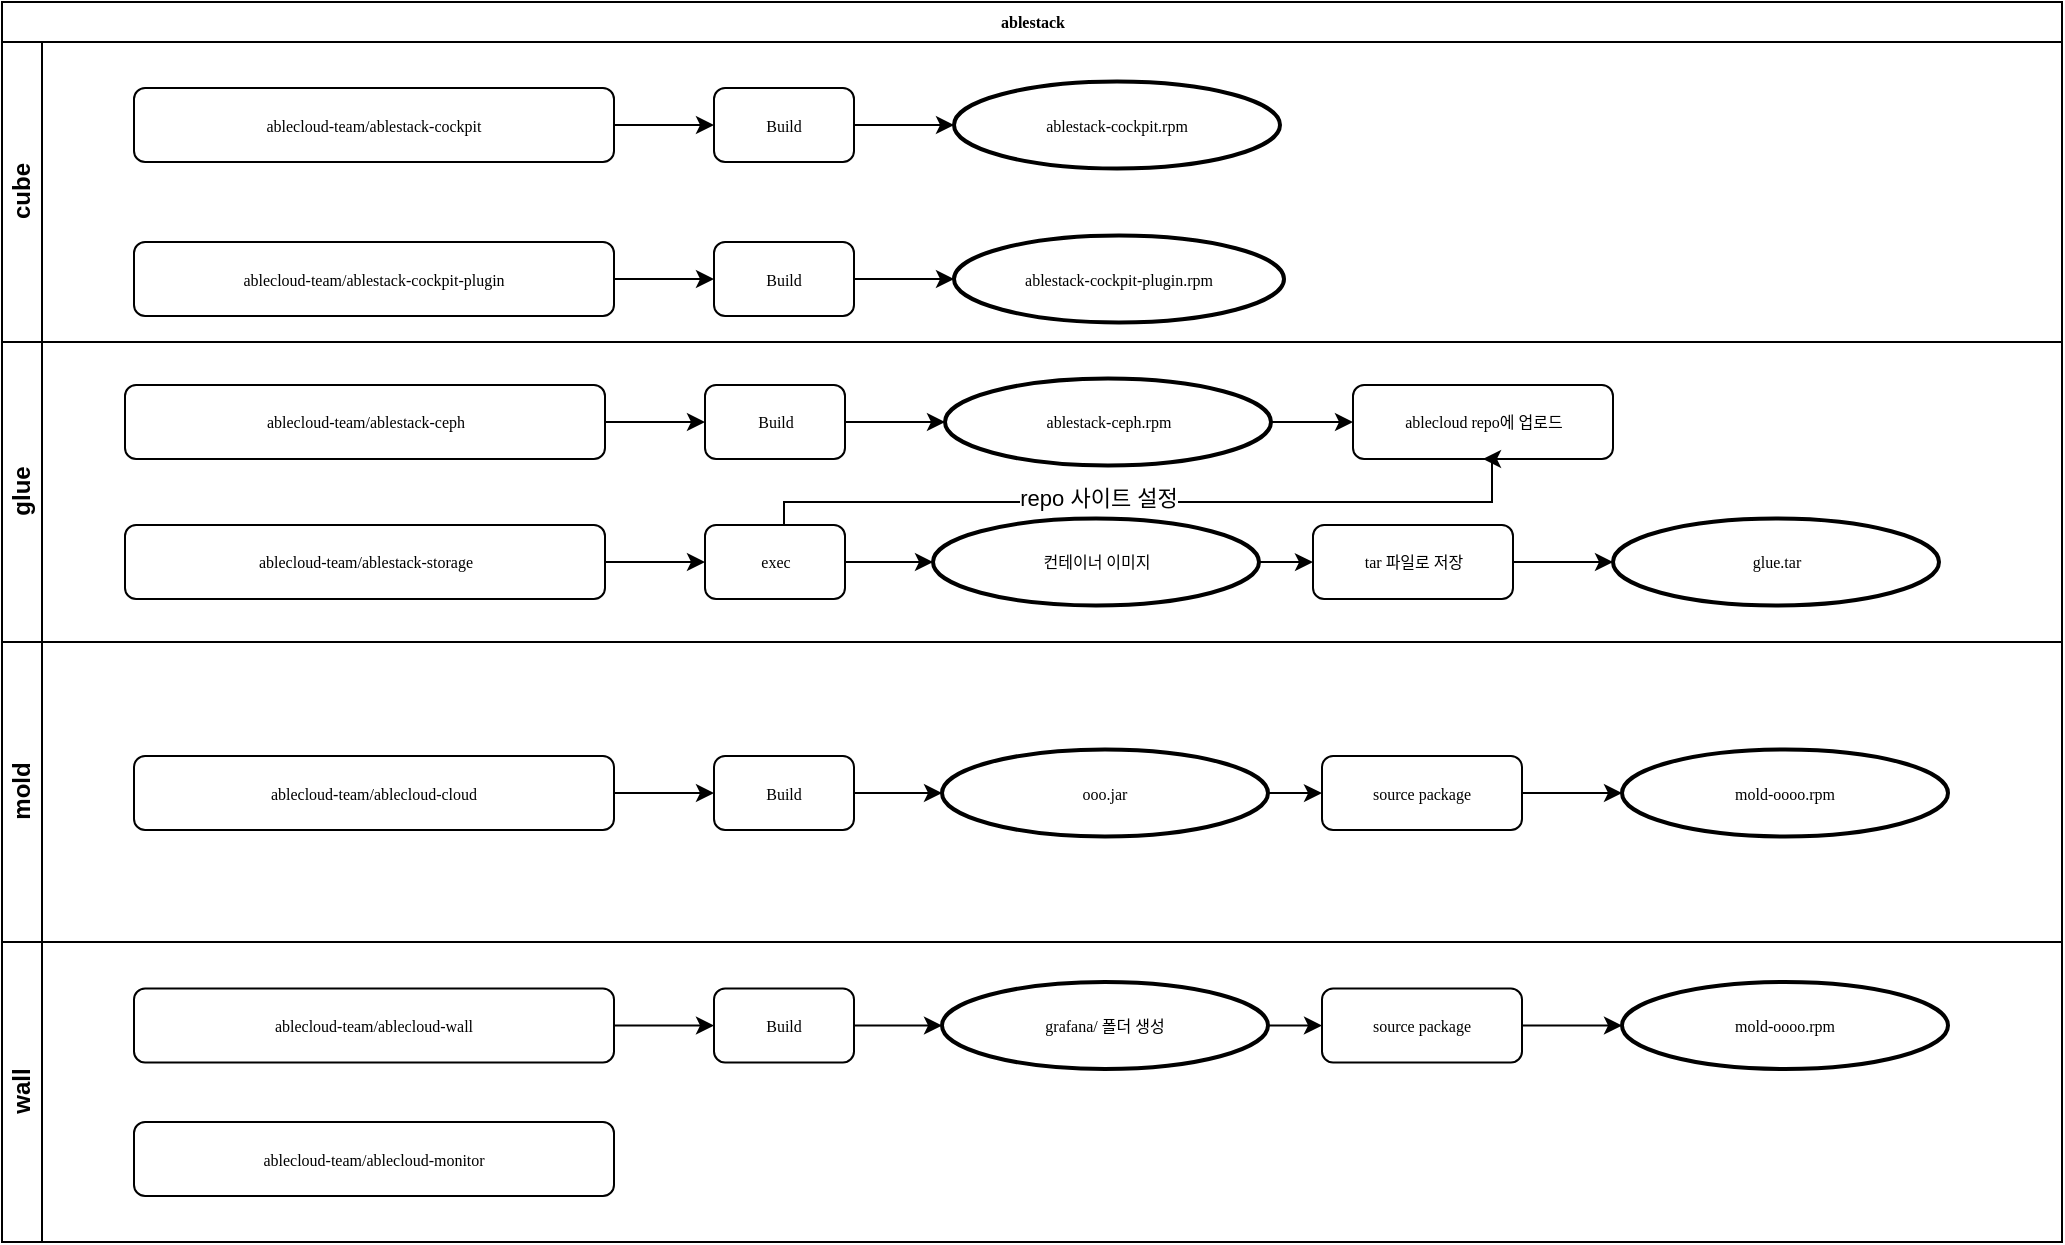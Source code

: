 <mxfile version="17.4.5" type="github">
  <diagram name="Page-1" id="c7488fd3-1785-93aa-aadb-54a6760d102a">
    <mxGraphModel dx="1150" dy="641" grid="1" gridSize="10" guides="1" tooltips="1" connect="1" arrows="1" fold="1" page="1" pageScale="1" pageWidth="1100" pageHeight="850" background="none" math="0" shadow="0">
      <root>
        <mxCell id="0" />
        <mxCell id="1" parent="0" />
        <mxCell id="2b4e8129b02d487f-1" value="ablestack" style="swimlane;html=1;childLayout=stackLayout;horizontal=1;startSize=20;horizontalStack=0;rounded=0;shadow=0;labelBackgroundColor=none;strokeWidth=1;fontFamily=Verdana;fontSize=8;align=center;" parent="1" vertex="1">
          <mxGeometry x="180" y="70" width="1030" height="620" as="geometry">
            <mxRectangle x="180" y="70" width="60" height="20" as="alternateBounds" />
          </mxGeometry>
        </mxCell>
        <mxCell id="2b4e8129b02d487f-2" value="cube" style="swimlane;html=1;startSize=20;horizontal=0;" parent="2b4e8129b02d487f-1" vertex="1">
          <mxGeometry y="20" width="1030" height="150" as="geometry" />
        </mxCell>
        <mxCell id="9xGdDW2D4IcT9bwGRpSL-6" style="edgeStyle=orthogonalEdgeStyle;rounded=0;orthogonalLoop=1;jettySize=auto;html=1;entryX=0;entryY=0.5;entryDx=0;entryDy=0;" edge="1" parent="2b4e8129b02d487f-2" source="2b4e8129b02d487f-6" target="9xGdDW2D4IcT9bwGRpSL-4">
          <mxGeometry relative="1" as="geometry" />
        </mxCell>
        <mxCell id="2b4e8129b02d487f-6" value="ablecloud-team/ablestack-cockpit-plugin" style="rounded=1;whiteSpace=wrap;html=1;shadow=0;labelBackgroundColor=none;strokeWidth=1;fontFamily=Verdana;fontSize=8;align=center;" parent="2b4e8129b02d487f-2" vertex="1">
          <mxGeometry x="66" y="100" width="240" height="37" as="geometry" />
        </mxCell>
        <mxCell id="9xGdDW2D4IcT9bwGRpSL-2" style="edgeStyle=orthogonalEdgeStyle;rounded=0;orthogonalLoop=1;jettySize=auto;html=1;entryX=0;entryY=0.5;entryDx=0;entryDy=0;" edge="1" parent="2b4e8129b02d487f-2" source="2b4e8129b02d487f-7" target="2b4e8129b02d487f-9">
          <mxGeometry relative="1" as="geometry" />
        </mxCell>
        <mxCell id="2b4e8129b02d487f-7" value="ablecloud-team/ablestack-cockpit" style="rounded=1;whiteSpace=wrap;html=1;shadow=0;labelBackgroundColor=none;strokeWidth=1;fontFamily=Verdana;fontSize=8;align=center;" parent="2b4e8129b02d487f-2" vertex="1">
          <mxGeometry x="66" y="23" width="240" height="37" as="geometry" />
        </mxCell>
        <mxCell id="9xGdDW2D4IcT9bwGRpSL-3" value="" style="edgeStyle=orthogonalEdgeStyle;rounded=0;orthogonalLoop=1;jettySize=auto;html=1;" edge="1" parent="2b4e8129b02d487f-2" source="2b4e8129b02d487f-9" target="2b4e8129b02d487f-11">
          <mxGeometry relative="1" as="geometry" />
        </mxCell>
        <mxCell id="2b4e8129b02d487f-9" value="Build" style="rounded=1;whiteSpace=wrap;html=1;shadow=0;labelBackgroundColor=none;strokeWidth=1;fontFamily=Verdana;fontSize=8;align=center;" parent="2b4e8129b02d487f-2" vertex="1">
          <mxGeometry x="356" y="23.0" width="70" height="37" as="geometry" />
        </mxCell>
        <mxCell id="2b4e8129b02d487f-11" value="ablestack-cockpit.rpm" style="ellipse;whiteSpace=wrap;html=1;rounded=0;shadow=0;labelBackgroundColor=none;strokeWidth=2;fontFamily=Verdana;fontSize=8;align=center;" parent="2b4e8129b02d487f-2" vertex="1">
          <mxGeometry x="476" y="19.75" width="163" height="43.5" as="geometry" />
        </mxCell>
        <mxCell id="9xGdDW2D4IcT9bwGRpSL-7" style="edgeStyle=orthogonalEdgeStyle;rounded=0;orthogonalLoop=1;jettySize=auto;html=1;entryX=0;entryY=0.5;entryDx=0;entryDy=0;" edge="1" parent="2b4e8129b02d487f-2" source="9xGdDW2D4IcT9bwGRpSL-4" target="9xGdDW2D4IcT9bwGRpSL-5">
          <mxGeometry relative="1" as="geometry" />
        </mxCell>
        <mxCell id="9xGdDW2D4IcT9bwGRpSL-4" value="Build" style="rounded=1;whiteSpace=wrap;html=1;shadow=0;labelBackgroundColor=none;strokeWidth=1;fontFamily=Verdana;fontSize=8;align=center;" vertex="1" parent="2b4e8129b02d487f-2">
          <mxGeometry x="356" y="100.0" width="70" height="37" as="geometry" />
        </mxCell>
        <mxCell id="9xGdDW2D4IcT9bwGRpSL-5" value="ablestack-cockpit-plugin.rpm" style="ellipse;whiteSpace=wrap;html=1;rounded=0;shadow=0;labelBackgroundColor=none;strokeWidth=2;fontFamily=Verdana;fontSize=8;align=center;" vertex="1" parent="2b4e8129b02d487f-2">
          <mxGeometry x="476" y="96.75" width="165" height="43.5" as="geometry" />
        </mxCell>
        <mxCell id="2b4e8129b02d487f-3" value="glue" style="swimlane;html=1;startSize=20;horizontal=0;" parent="2b4e8129b02d487f-1" vertex="1">
          <mxGeometry y="170" width="1030" height="150" as="geometry" />
        </mxCell>
        <mxCell id="2b4e8129b02d487f-26" style="edgeStyle=orthogonalEdgeStyle;rounded=0;html=1;labelBackgroundColor=none;startArrow=none;startFill=0;startSize=5;endArrow=classicThin;endFill=1;endSize=5;jettySize=auto;orthogonalLoop=1;strokeWidth=1;fontFamily=Verdana;fontSize=8" parent="2b4e8129b02d487f-3" target="2b4e8129b02d487f-13" edge="1">
          <mxGeometry relative="1" as="geometry">
            <mxPoint x="190" y="68.5" as="sourcePoint" />
          </mxGeometry>
        </mxCell>
        <mxCell id="9xGdDW2D4IcT9bwGRpSL-11" style="edgeStyle=orthogonalEdgeStyle;rounded=0;orthogonalLoop=1;jettySize=auto;html=1;entryX=0;entryY=0.5;entryDx=0;entryDy=0;" edge="1" parent="2b4e8129b02d487f-3" source="9xGdDW2D4IcT9bwGRpSL-8" target="9xGdDW2D4IcT9bwGRpSL-9">
          <mxGeometry relative="1" as="geometry" />
        </mxCell>
        <mxCell id="9xGdDW2D4IcT9bwGRpSL-8" value="ablecloud-team/ablestack-ceph" style="rounded=1;whiteSpace=wrap;html=1;shadow=0;labelBackgroundColor=none;strokeWidth=1;fontFamily=Verdana;fontSize=8;align=center;" vertex="1" parent="2b4e8129b02d487f-3">
          <mxGeometry x="61.5" y="21.5" width="240" height="37" as="geometry" />
        </mxCell>
        <mxCell id="9xGdDW2D4IcT9bwGRpSL-12" style="edgeStyle=orthogonalEdgeStyle;rounded=0;orthogonalLoop=1;jettySize=auto;html=1;entryX=0;entryY=0.5;entryDx=0;entryDy=0;" edge="1" parent="2b4e8129b02d487f-3" source="9xGdDW2D4IcT9bwGRpSL-9" target="9xGdDW2D4IcT9bwGRpSL-10">
          <mxGeometry relative="1" as="geometry" />
        </mxCell>
        <mxCell id="9xGdDW2D4IcT9bwGRpSL-9" value="Build" style="rounded=1;whiteSpace=wrap;html=1;shadow=0;labelBackgroundColor=none;strokeWidth=1;fontFamily=Verdana;fontSize=8;align=center;" vertex="1" parent="2b4e8129b02d487f-3">
          <mxGeometry x="351.5" y="21.5" width="70" height="37" as="geometry" />
        </mxCell>
        <mxCell id="9xGdDW2D4IcT9bwGRpSL-21" style="edgeStyle=orthogonalEdgeStyle;rounded=0;orthogonalLoop=1;jettySize=auto;html=1;entryX=0;entryY=0.5;entryDx=0;entryDy=0;" edge="1" parent="2b4e8129b02d487f-3" source="9xGdDW2D4IcT9bwGRpSL-10" target="9xGdDW2D4IcT9bwGRpSL-20">
          <mxGeometry relative="1" as="geometry" />
        </mxCell>
        <mxCell id="9xGdDW2D4IcT9bwGRpSL-10" value="ablestack-ceph.rpm" style="ellipse;whiteSpace=wrap;html=1;rounded=0;shadow=0;labelBackgroundColor=none;strokeWidth=2;fontFamily=Verdana;fontSize=8;align=center;" vertex="1" parent="2b4e8129b02d487f-3">
          <mxGeometry x="471.5" y="18.25" width="163" height="43.5" as="geometry" />
        </mxCell>
        <mxCell id="9xGdDW2D4IcT9bwGRpSL-20" value="ablecloud repo에 업로드" style="rounded=1;whiteSpace=wrap;html=1;shadow=0;labelBackgroundColor=none;strokeWidth=1;fontFamily=Verdana;fontSize=8;align=center;" vertex="1" parent="2b4e8129b02d487f-3">
          <mxGeometry x="675.5" y="21.5" width="130" height="37" as="geometry" />
        </mxCell>
        <mxCell id="9xGdDW2D4IcT9bwGRpSL-22" value="ablecloud-team/ablestack-storage" style="rounded=1;whiteSpace=wrap;html=1;shadow=0;labelBackgroundColor=none;strokeWidth=1;fontFamily=Verdana;fontSize=8;align=center;" vertex="1" parent="2b4e8129b02d487f-3">
          <mxGeometry x="61.5" y="91.5" width="240" height="37" as="geometry" />
        </mxCell>
        <mxCell id="9xGdDW2D4IcT9bwGRpSL-23" value="exec" style="rounded=1;whiteSpace=wrap;html=1;shadow=0;labelBackgroundColor=none;strokeWidth=1;fontFamily=Verdana;fontSize=8;align=center;" vertex="1" parent="2b4e8129b02d487f-3">
          <mxGeometry x="351.5" y="91.5" width="70" height="37" as="geometry" />
        </mxCell>
        <mxCell id="9xGdDW2D4IcT9bwGRpSL-24" value="컨테이너 이미지" style="ellipse;whiteSpace=wrap;html=1;rounded=0;shadow=0;labelBackgroundColor=none;strokeWidth=2;fontFamily=Verdana;fontSize=8;align=center;" vertex="1" parent="2b4e8129b02d487f-3">
          <mxGeometry x="465.5" y="88.25" width="163" height="43.5" as="geometry" />
        </mxCell>
        <mxCell id="9xGdDW2D4IcT9bwGRpSL-30" value="tar 파일로 저장" style="rounded=1;whiteSpace=wrap;html=1;shadow=0;labelBackgroundColor=none;strokeWidth=1;fontFamily=Verdana;fontSize=8;align=center;" vertex="1" parent="2b4e8129b02d487f-3">
          <mxGeometry x="655.5" y="91.5" width="100" height="37" as="geometry" />
        </mxCell>
        <mxCell id="9xGdDW2D4IcT9bwGRpSL-34" value="glue.tar" style="ellipse;whiteSpace=wrap;html=1;rounded=0;shadow=0;labelBackgroundColor=none;strokeWidth=2;fontFamily=Verdana;fontSize=8;align=center;" vertex="1" parent="2b4e8129b02d487f-3">
          <mxGeometry x="805.5" y="88.25" width="163" height="43.5" as="geometry" />
        </mxCell>
        <mxCell id="9xGdDW2D4IcT9bwGRpSL-25" style="edgeStyle=orthogonalEdgeStyle;rounded=0;orthogonalLoop=1;jettySize=auto;html=1;entryX=0.5;entryY=1;entryDx=0;entryDy=0;" edge="1" parent="2b4e8129b02d487f-3" source="9xGdDW2D4IcT9bwGRpSL-23" target="9xGdDW2D4IcT9bwGRpSL-20">
          <mxGeometry relative="1" as="geometry">
            <Array as="points">
              <mxPoint x="391" y="80" />
              <mxPoint x="745" y="80" />
              <mxPoint x="745" y="59" />
            </Array>
          </mxGeometry>
        </mxCell>
        <mxCell id="9xGdDW2D4IcT9bwGRpSL-27" value="repo 사이트 설정" style="edgeLabel;html=1;align=center;verticalAlign=middle;resizable=0;points=[];" vertex="1" connectable="0" parent="9xGdDW2D4IcT9bwGRpSL-25">
          <mxGeometry x="-0.141" y="2" relative="1" as="geometry">
            <mxPoint as="offset" />
          </mxGeometry>
        </mxCell>
        <mxCell id="9xGdDW2D4IcT9bwGRpSL-26" style="edgeStyle=orthogonalEdgeStyle;rounded=0;orthogonalLoop=1;jettySize=auto;html=1;" edge="1" parent="2b4e8129b02d487f-3" source="9xGdDW2D4IcT9bwGRpSL-22" target="9xGdDW2D4IcT9bwGRpSL-23">
          <mxGeometry relative="1" as="geometry" />
        </mxCell>
        <mxCell id="9xGdDW2D4IcT9bwGRpSL-28" value="" style="edgeStyle=orthogonalEdgeStyle;rounded=0;orthogonalLoop=1;jettySize=auto;html=1;" edge="1" parent="2b4e8129b02d487f-3" source="9xGdDW2D4IcT9bwGRpSL-23" target="9xGdDW2D4IcT9bwGRpSL-24">
          <mxGeometry relative="1" as="geometry" />
        </mxCell>
        <mxCell id="9xGdDW2D4IcT9bwGRpSL-31" value="" style="edgeStyle=orthogonalEdgeStyle;rounded=0;orthogonalLoop=1;jettySize=auto;html=1;" edge="1" parent="2b4e8129b02d487f-3" source="9xGdDW2D4IcT9bwGRpSL-24" target="9xGdDW2D4IcT9bwGRpSL-30">
          <mxGeometry relative="1" as="geometry" />
        </mxCell>
        <mxCell id="9xGdDW2D4IcT9bwGRpSL-35" style="edgeStyle=orthogonalEdgeStyle;rounded=0;orthogonalLoop=1;jettySize=auto;html=1;entryX=0;entryY=0.5;entryDx=0;entryDy=0;" edge="1" parent="2b4e8129b02d487f-3" source="9xGdDW2D4IcT9bwGRpSL-30" target="9xGdDW2D4IcT9bwGRpSL-34">
          <mxGeometry relative="1" as="geometry" />
        </mxCell>
        <mxCell id="9xGdDW2D4IcT9bwGRpSL-46" value="mold" style="swimlane;html=1;startSize=20;horizontal=0;" vertex="1" parent="2b4e8129b02d487f-1">
          <mxGeometry y="320" width="1030" height="150" as="geometry">
            <mxRectangle y="320" width="1030" height="20" as="alternateBounds" />
          </mxGeometry>
        </mxCell>
        <mxCell id="9xGdDW2D4IcT9bwGRpSL-47" style="edgeStyle=orthogonalEdgeStyle;rounded=0;orthogonalLoop=1;jettySize=auto;html=1;" edge="1" parent="9xGdDW2D4IcT9bwGRpSL-46" source="9xGdDW2D4IcT9bwGRpSL-48" target="9xGdDW2D4IcT9bwGRpSL-50">
          <mxGeometry relative="1" as="geometry" />
        </mxCell>
        <mxCell id="9xGdDW2D4IcT9bwGRpSL-48" value="ablecloud-team/ablecloud-cloud" style="rounded=1;whiteSpace=wrap;html=1;shadow=0;labelBackgroundColor=none;strokeWidth=1;fontFamily=Verdana;fontSize=8;align=center;" vertex="1" parent="9xGdDW2D4IcT9bwGRpSL-46">
          <mxGeometry x="66" y="57" width="240" height="37" as="geometry" />
        </mxCell>
        <mxCell id="9xGdDW2D4IcT9bwGRpSL-49" value="" style="edgeStyle=orthogonalEdgeStyle;rounded=0;orthogonalLoop=1;jettySize=auto;html=1;" edge="1" parent="9xGdDW2D4IcT9bwGRpSL-46" source="9xGdDW2D4IcT9bwGRpSL-50" target="9xGdDW2D4IcT9bwGRpSL-52">
          <mxGeometry relative="1" as="geometry" />
        </mxCell>
        <mxCell id="9xGdDW2D4IcT9bwGRpSL-50" value="Build" style="rounded=1;whiteSpace=wrap;html=1;shadow=0;labelBackgroundColor=none;strokeWidth=1;fontFamily=Verdana;fontSize=8;align=center;" vertex="1" parent="9xGdDW2D4IcT9bwGRpSL-46">
          <mxGeometry x="356" y="57" width="70" height="37" as="geometry" />
        </mxCell>
        <mxCell id="9xGdDW2D4IcT9bwGRpSL-51" value="" style="edgeStyle=orthogonalEdgeStyle;rounded=0;orthogonalLoop=1;jettySize=auto;html=1;" edge="1" parent="9xGdDW2D4IcT9bwGRpSL-46" source="9xGdDW2D4IcT9bwGRpSL-52" target="9xGdDW2D4IcT9bwGRpSL-54">
          <mxGeometry relative="1" as="geometry" />
        </mxCell>
        <mxCell id="9xGdDW2D4IcT9bwGRpSL-52" value="ooo.jar" style="ellipse;whiteSpace=wrap;html=1;rounded=0;shadow=0;labelBackgroundColor=none;strokeWidth=2;fontFamily=Verdana;fontSize=8;align=center;" vertex="1" parent="9xGdDW2D4IcT9bwGRpSL-46">
          <mxGeometry x="470" y="53.75" width="163" height="43.5" as="geometry" />
        </mxCell>
        <mxCell id="9xGdDW2D4IcT9bwGRpSL-53" style="edgeStyle=orthogonalEdgeStyle;rounded=0;orthogonalLoop=1;jettySize=auto;html=1;entryX=0;entryY=0.5;entryDx=0;entryDy=0;" edge="1" parent="9xGdDW2D4IcT9bwGRpSL-46" source="9xGdDW2D4IcT9bwGRpSL-54" target="9xGdDW2D4IcT9bwGRpSL-55">
          <mxGeometry relative="1" as="geometry" />
        </mxCell>
        <mxCell id="9xGdDW2D4IcT9bwGRpSL-54" value="source package" style="rounded=1;whiteSpace=wrap;html=1;shadow=0;labelBackgroundColor=none;strokeWidth=1;fontFamily=Verdana;fontSize=8;align=center;" vertex="1" parent="9xGdDW2D4IcT9bwGRpSL-46">
          <mxGeometry x="660" y="57" width="100" height="37" as="geometry" />
        </mxCell>
        <mxCell id="9xGdDW2D4IcT9bwGRpSL-55" value="mold-oooo.rpm" style="ellipse;whiteSpace=wrap;html=1;rounded=0;shadow=0;labelBackgroundColor=none;strokeWidth=2;fontFamily=Verdana;fontSize=8;align=center;" vertex="1" parent="9xGdDW2D4IcT9bwGRpSL-46">
          <mxGeometry x="810" y="53.75" width="163" height="43.5" as="geometry" />
        </mxCell>
        <mxCell id="9xGdDW2D4IcT9bwGRpSL-56" value="wall" style="swimlane;html=1;startSize=20;horizontal=0;" vertex="1" parent="2b4e8129b02d487f-1">
          <mxGeometry y="470" width="1030" height="150" as="geometry">
            <mxRectangle y="320" width="1030" height="20" as="alternateBounds" />
          </mxGeometry>
        </mxCell>
        <mxCell id="9xGdDW2D4IcT9bwGRpSL-57" style="edgeStyle=orthogonalEdgeStyle;rounded=0;orthogonalLoop=1;jettySize=auto;html=1;" edge="1" parent="9xGdDW2D4IcT9bwGRpSL-56" source="9xGdDW2D4IcT9bwGRpSL-58" target="9xGdDW2D4IcT9bwGRpSL-60">
          <mxGeometry relative="1" as="geometry" />
        </mxCell>
        <mxCell id="9xGdDW2D4IcT9bwGRpSL-58" value="ablecloud-team/ablecloud-wall" style="rounded=1;whiteSpace=wrap;html=1;shadow=0;labelBackgroundColor=none;strokeWidth=1;fontFamily=Verdana;fontSize=8;align=center;" vertex="1" parent="9xGdDW2D4IcT9bwGRpSL-56">
          <mxGeometry x="66" y="23.25" width="240" height="37" as="geometry" />
        </mxCell>
        <mxCell id="9xGdDW2D4IcT9bwGRpSL-59" value="" style="edgeStyle=orthogonalEdgeStyle;rounded=0;orthogonalLoop=1;jettySize=auto;html=1;" edge="1" parent="9xGdDW2D4IcT9bwGRpSL-56" source="9xGdDW2D4IcT9bwGRpSL-60" target="9xGdDW2D4IcT9bwGRpSL-62">
          <mxGeometry relative="1" as="geometry" />
        </mxCell>
        <mxCell id="9xGdDW2D4IcT9bwGRpSL-60" value="Build" style="rounded=1;whiteSpace=wrap;html=1;shadow=0;labelBackgroundColor=none;strokeWidth=1;fontFamily=Verdana;fontSize=8;align=center;" vertex="1" parent="9xGdDW2D4IcT9bwGRpSL-56">
          <mxGeometry x="356" y="23.25" width="70" height="37" as="geometry" />
        </mxCell>
        <mxCell id="9xGdDW2D4IcT9bwGRpSL-61" value="" style="edgeStyle=orthogonalEdgeStyle;rounded=0;orthogonalLoop=1;jettySize=auto;html=1;" edge="1" parent="9xGdDW2D4IcT9bwGRpSL-56" source="9xGdDW2D4IcT9bwGRpSL-62" target="9xGdDW2D4IcT9bwGRpSL-64">
          <mxGeometry relative="1" as="geometry" />
        </mxCell>
        <mxCell id="9xGdDW2D4IcT9bwGRpSL-62" value="grafana/ 폴더 생성" style="ellipse;whiteSpace=wrap;html=1;rounded=0;shadow=0;labelBackgroundColor=none;strokeWidth=2;fontFamily=Verdana;fontSize=8;align=center;" vertex="1" parent="9xGdDW2D4IcT9bwGRpSL-56">
          <mxGeometry x="470" y="20" width="163" height="43.5" as="geometry" />
        </mxCell>
        <mxCell id="9xGdDW2D4IcT9bwGRpSL-63" style="edgeStyle=orthogonalEdgeStyle;rounded=0;orthogonalLoop=1;jettySize=auto;html=1;entryX=0;entryY=0.5;entryDx=0;entryDy=0;" edge="1" parent="9xGdDW2D4IcT9bwGRpSL-56" source="9xGdDW2D4IcT9bwGRpSL-64" target="9xGdDW2D4IcT9bwGRpSL-65">
          <mxGeometry relative="1" as="geometry" />
        </mxCell>
        <mxCell id="9xGdDW2D4IcT9bwGRpSL-64" value="source package" style="rounded=1;whiteSpace=wrap;html=1;shadow=0;labelBackgroundColor=none;strokeWidth=1;fontFamily=Verdana;fontSize=8;align=center;" vertex="1" parent="9xGdDW2D4IcT9bwGRpSL-56">
          <mxGeometry x="660" y="23.25" width="100" height="37" as="geometry" />
        </mxCell>
        <mxCell id="9xGdDW2D4IcT9bwGRpSL-65" value="mold-oooo.rpm" style="ellipse;whiteSpace=wrap;html=1;rounded=0;shadow=0;labelBackgroundColor=none;strokeWidth=2;fontFamily=Verdana;fontSize=8;align=center;" vertex="1" parent="9xGdDW2D4IcT9bwGRpSL-56">
          <mxGeometry x="810" y="20" width="163" height="43.5" as="geometry" />
        </mxCell>
        <mxCell id="9xGdDW2D4IcT9bwGRpSL-66" value="ablecloud-team/ablecloud-monitor" style="rounded=1;whiteSpace=wrap;html=1;shadow=0;labelBackgroundColor=none;strokeWidth=1;fontFamily=Verdana;fontSize=8;align=center;" vertex="1" parent="9xGdDW2D4IcT9bwGRpSL-56">
          <mxGeometry x="66" y="90" width="240" height="37" as="geometry" />
        </mxCell>
      </root>
    </mxGraphModel>
  </diagram>
</mxfile>
